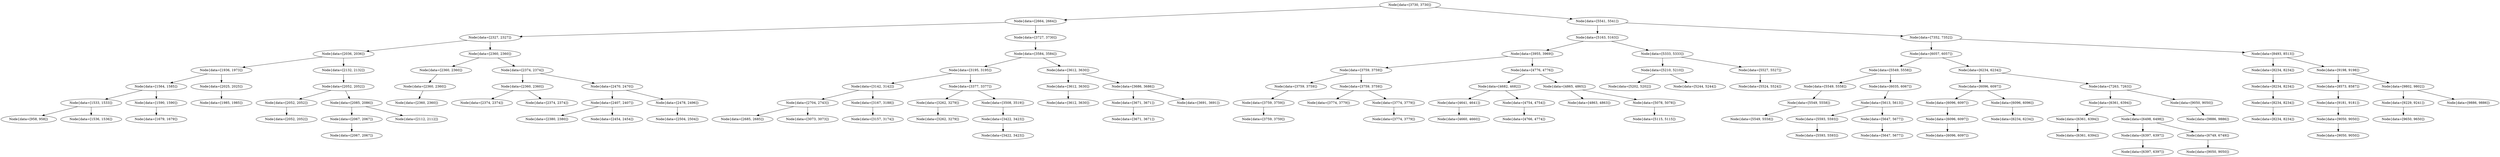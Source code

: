 digraph G{
1735552465 [label="Node{data=[3730, 3730]}"]
1735552465 -> 1170370809
1170370809 [label="Node{data=[2664, 2664]}"]
1170370809 -> 1266091244
1266091244 [label="Node{data=[2327, 2327]}"]
1266091244 -> 970346571
970346571 [label="Node{data=[2036, 2036]}"]
970346571 -> 1304342085
1304342085 [label="Node{data=[1936, 1973]}"]
1304342085 -> 464345779
464345779 [label="Node{data=[1564, 1585]}"]
464345779 -> 1754164558
1754164558 [label="Node{data=[1533, 1533]}"]
1754164558 -> 1666268188
1666268188 [label="Node{data=[958, 958]}"]
1754164558 -> 1529178805
1529178805 [label="Node{data=[1536, 1536]}"]
464345779 -> 707582880
707582880 [label="Node{data=[1590, 1590]}"]
707582880 -> 835921846
835921846 [label="Node{data=[1679, 1679]}"]
1304342085 -> 1527270476
1527270476 [label="Node{data=[2025, 2025]}"]
1527270476 -> 722007386
722007386 [label="Node{data=[1985, 1985]}"]
970346571 -> 1739971136
1739971136 [label="Node{data=[2132, 2132]}"]
1739971136 -> 1341370263
1341370263 [label="Node{data=[2052, 2052]}"]
1341370263 -> 1451290633
1451290633 [label="Node{data=[2052, 2052]}"]
1451290633 -> 978218406
978218406 [label="Node{data=[2052, 2052]}"]
1341370263 -> 1944110965
1944110965 [label="Node{data=[2085, 2086]}"]
1944110965 -> 557666697
557666697 [label="Node{data=[2067, 2067]}"]
557666697 -> 1894575391
1894575391 [label="Node{data=[2067, 2067]}"]
1944110965 -> 956730873
956730873 [label="Node{data=[2112, 2112]}"]
1266091244 -> 1286094531
1286094531 [label="Node{data=[2360, 2360]}"]
1286094531 -> 131243974
131243974 [label="Node{data=[2360, 2360]}"]
131243974 -> 281091638
281091638 [label="Node{data=[2360, 2360]}"]
281091638 -> 497365138
497365138 [label="Node{data=[2360, 2360]}"]
1286094531 -> 284576707
284576707 [label="Node{data=[2374, 2374]}"]
284576707 -> 63556276
63556276 [label="Node{data=[2360, 2360]}"]
63556276 -> 467752021
467752021 [label="Node{data=[2374, 2374]}"]
63556276 -> 804574747
804574747 [label="Node{data=[2374, 2374]}"]
284576707 -> 234760309
234760309 [label="Node{data=[2470, 2470]}"]
234760309 -> 1076875028
1076875028 [label="Node{data=[2407, 2407]}"]
1076875028 -> 1367173304
1367173304 [label="Node{data=[2380, 2380]}"]
1076875028 -> 1487943810
1487943810 [label="Node{data=[2454, 2454]}"]
234760309 -> 611389025
611389025 [label="Node{data=[2478, 2496]}"]
611389025 -> 446182036
446182036 [label="Node{data=[2504, 2504]}"]
1170370809 -> 547008983
547008983 [label="Node{data=[3727, 3730]}"]
547008983 -> 2033711470
2033711470 [label="Node{data=[3584, 3584]}"]
2033711470 -> 1436152367
1436152367 [label="Node{data=[3195, 3195]}"]
1436152367 -> 248411802
248411802 [label="Node{data=[3142, 3142]}"]
248411802 -> 2075097757
2075097757 [label="Node{data=[2704, 2743]}"]
2075097757 -> 1033179151
1033179151 [label="Node{data=[2685, 2685]}"]
2075097757 -> 663196952
663196952 [label="Node{data=[3073, 3073]}"]
248411802 -> 1509969364
1509969364 [label="Node{data=[3167, 3188]}"]
1509969364 -> 1526448027
1526448027 [label="Node{data=[3157, 3174]}"]
1436152367 -> 1333512611
1333512611 [label="Node{data=[3377, 3377]}"]
1333512611 -> 1414507009
1414507009 [label="Node{data=[3262, 3279]}"]
1414507009 -> 217658289
217658289 [label="Node{data=[3262, 3279]}"]
1333512611 -> 192500434
192500434 [label="Node{data=[3508, 3519]}"]
192500434 -> 442410191
442410191 [label="Node{data=[3422, 3423]}"]
442410191 -> 870844967
870844967 [label="Node{data=[3422, 3423]}"]
2033711470 -> 1984549712
1984549712 [label="Node{data=[3612, 3630]}"]
1984549712 -> 937943177
937943177 [label="Node{data=[3612, 3630]}"]
937943177 -> 1492144742
1492144742 [label="Node{data=[3612, 3630]}"]
1984549712 -> 725271149
725271149 [label="Node{data=[3686, 3686]}"]
725271149 -> 324097801
324097801 [label="Node{data=[3671, 3671]}"]
324097801 -> 456793666
456793666 [label="Node{data=[3671, 3671]}"]
725271149 -> 1090718753
1090718753 [label="Node{data=[3691, 3691]}"]
1735552465 -> 1012373446
1012373446 [label="Node{data=[5541, 5541]}"]
1012373446 -> 623343194
623343194 [label="Node{data=[5163, 5163]}"]
623343194 -> 1856287922
1856287922 [label="Node{data=[3955, 3969]}"]
1856287922 -> 924835651
924835651 [label="Node{data=[3759, 3759]}"]
924835651 -> 938903489
938903489 [label="Node{data=[3759, 3759]}"]
938903489 -> 696099523
696099523 [label="Node{data=[3759, 3759]}"]
696099523 -> 1647809146
1647809146 [label="Node{data=[3759, 3759]}"]
924835651 -> 731622584
731622584 [label="Node{data=[3759, 3759]}"]
731622584 -> 676396677
676396677 [label="Node{data=[3774, 3779]}"]
731622584 -> 1820277494
1820277494 [label="Node{data=[3774, 3779]}"]
1820277494 -> 847626561
847626561 [label="Node{data=[3774, 3779]}"]
1856287922 -> 1141720517
1141720517 [label="Node{data=[4776, 4776]}"]
1141720517 -> 1803955991
1803955991 [label="Node{data=[4682, 4682]}"]
1803955991 -> 2117799963
2117799963 [label="Node{data=[4641, 4641]}"]
2117799963 -> 1646807380
1646807380 [label="Node{data=[4660, 4660]}"]
1803955991 -> 1285884857
1285884857 [label="Node{data=[4754, 4754]}"]
1285884857 -> 377584557
377584557 [label="Node{data=[4766, 4774]}"]
1141720517 -> 807144110
807144110 [label="Node{data=[4865, 4865]}"]
807144110 -> 274630416
274630416 [label="Node{data=[4863, 4863]}"]
807144110 -> 1950531169
1950531169 [label="Node{data=[5078, 5078]}"]
1950531169 -> 1761865559
1761865559 [label="Node{data=[5115, 5115]}"]
623343194 -> 966443427
966443427 [label="Node{data=[5333, 5333]}"]
966443427 -> 1561896839
1561896839 [label="Node{data=[5210, 5210]}"]
1561896839 -> 1011399667
1011399667 [label="Node{data=[5202, 5202]}"]
1561896839 -> 1254593146
1254593146 [label="Node{data=[5244, 5244]}"]
966443427 -> 633324888
633324888 [label="Node{data=[5527, 5527]}"]
633324888 -> 1032026871
1032026871 [label="Node{data=[5524, 5524]}"]
1012373446 -> 1148045719
1148045719 [label="Node{data=[7352, 7352]}"]
1148045719 -> 852481826
852481826 [label="Node{data=[6057, 6057]}"]
852481826 -> 1770082598
1770082598 [label="Node{data=[5549, 5558]}"]
1770082598 -> 1341377059
1341377059 [label="Node{data=[5549, 5558]}"]
1341377059 -> 1710789435
1710789435 [label="Node{data=[5549, 5558]}"]
1710789435 -> 692203105
692203105 [label="Node{data=[5549, 5558]}"]
1770082598 -> 1244221966
1244221966 [label="Node{data=[6035, 6067]}"]
1244221966 -> 458898362
458898362 [label="Node{data=[5613, 5613]}"]
458898362 -> 983175841
983175841 [label="Node{data=[5593, 5593]}"]
983175841 -> 34804405
34804405 [label="Node{data=[5593, 5593]}"]
458898362 -> 36342235
36342235 [label="Node{data=[5647, 5677]}"]
36342235 -> 1214772687
1214772687 [label="Node{data=[5647, 5677]}"]
852481826 -> 570616184
570616184 [label="Node{data=[6234, 6234]}"]
570616184 -> 941543735
941543735 [label="Node{data=[6096, 6097]}"]
941543735 -> 1856828350
1856828350 [label="Node{data=[6096, 6097]}"]
1856828350 -> 420657705
420657705 [label="Node{data=[6096, 6097]}"]
420657705 -> 745462106
745462106 [label="Node{data=[6096, 6097]}"]
941543735 -> 1656169097
1656169097 [label="Node{data=[6096, 6096]}"]
1656169097 -> 1804541026
1804541026 [label="Node{data=[6234, 6234]}"]
570616184 -> 1740644552
1740644552 [label="Node{data=[7263, 7263]}"]
1740644552 -> 1027510627
1027510627 [label="Node{data=[6361, 6394]}"]
1027510627 -> 1715883815
1715883815 [label="Node{data=[6361, 6394]}"]
1715883815 -> 1966678913
1966678913 [label="Node{data=[6361, 6394]}"]
1027510627 -> 320441230
320441230 [label="Node{data=[6498, 6498]}"]
320441230 -> 1524999431
1524999431 [label="Node{data=[6397, 6397]}"]
1524999431 -> 244250123
244250123 [label="Node{data=[6397, 6397]}"]
320441230 -> 840427888
840427888 [label="Node{data=[6749, 6749]}"]
840427888 -> 1829589319
1829589319 [label="Node{data=[9050, 9050]}"]
1740644552 -> 439815292
439815292 [label="Node{data=[9050, 9050]}"]
439815292 -> 1676709791
1676709791 [label="Node{data=[9886, 9886]}"]
1148045719 -> 1847703288
1847703288 [label="Node{data=[8493, 8513]}"]
1847703288 -> 1772176658
1772176658 [label="Node{data=[8234, 8234]}"]
1772176658 -> 1272438966
1272438966 [label="Node{data=[8234, 8234]}"]
1272438966 -> 750518820
750518820 [label="Node{data=[8234, 8234]}"]
750518820 -> 1338631997
1338631997 [label="Node{data=[8234, 8234]}"]
1847703288 -> 748921347
748921347 [label="Node{data=[9198, 9198]}"]
748921347 -> 1476732273
1476732273 [label="Node{data=[8573, 8587]}"]
1476732273 -> 342139255
342139255 [label="Node{data=[9181, 9181]}"]
342139255 -> 336874697
336874697 [label="Node{data=[9050, 9050]}"]
336874697 -> 630605810
630605810 [label="Node{data=[9050, 9050]}"]
748921347 -> 1422508188
1422508188 [label="Node{data=[9802, 9802]}"]
1422508188 -> 1696054379
1696054379 [label="Node{data=[9229, 9241]}"]
1696054379 -> 1406391812
1406391812 [label="Node{data=[9650, 9650]}"]
1422508188 -> 1156424283
1156424283 [label="Node{data=[9886, 9886]}"]
}